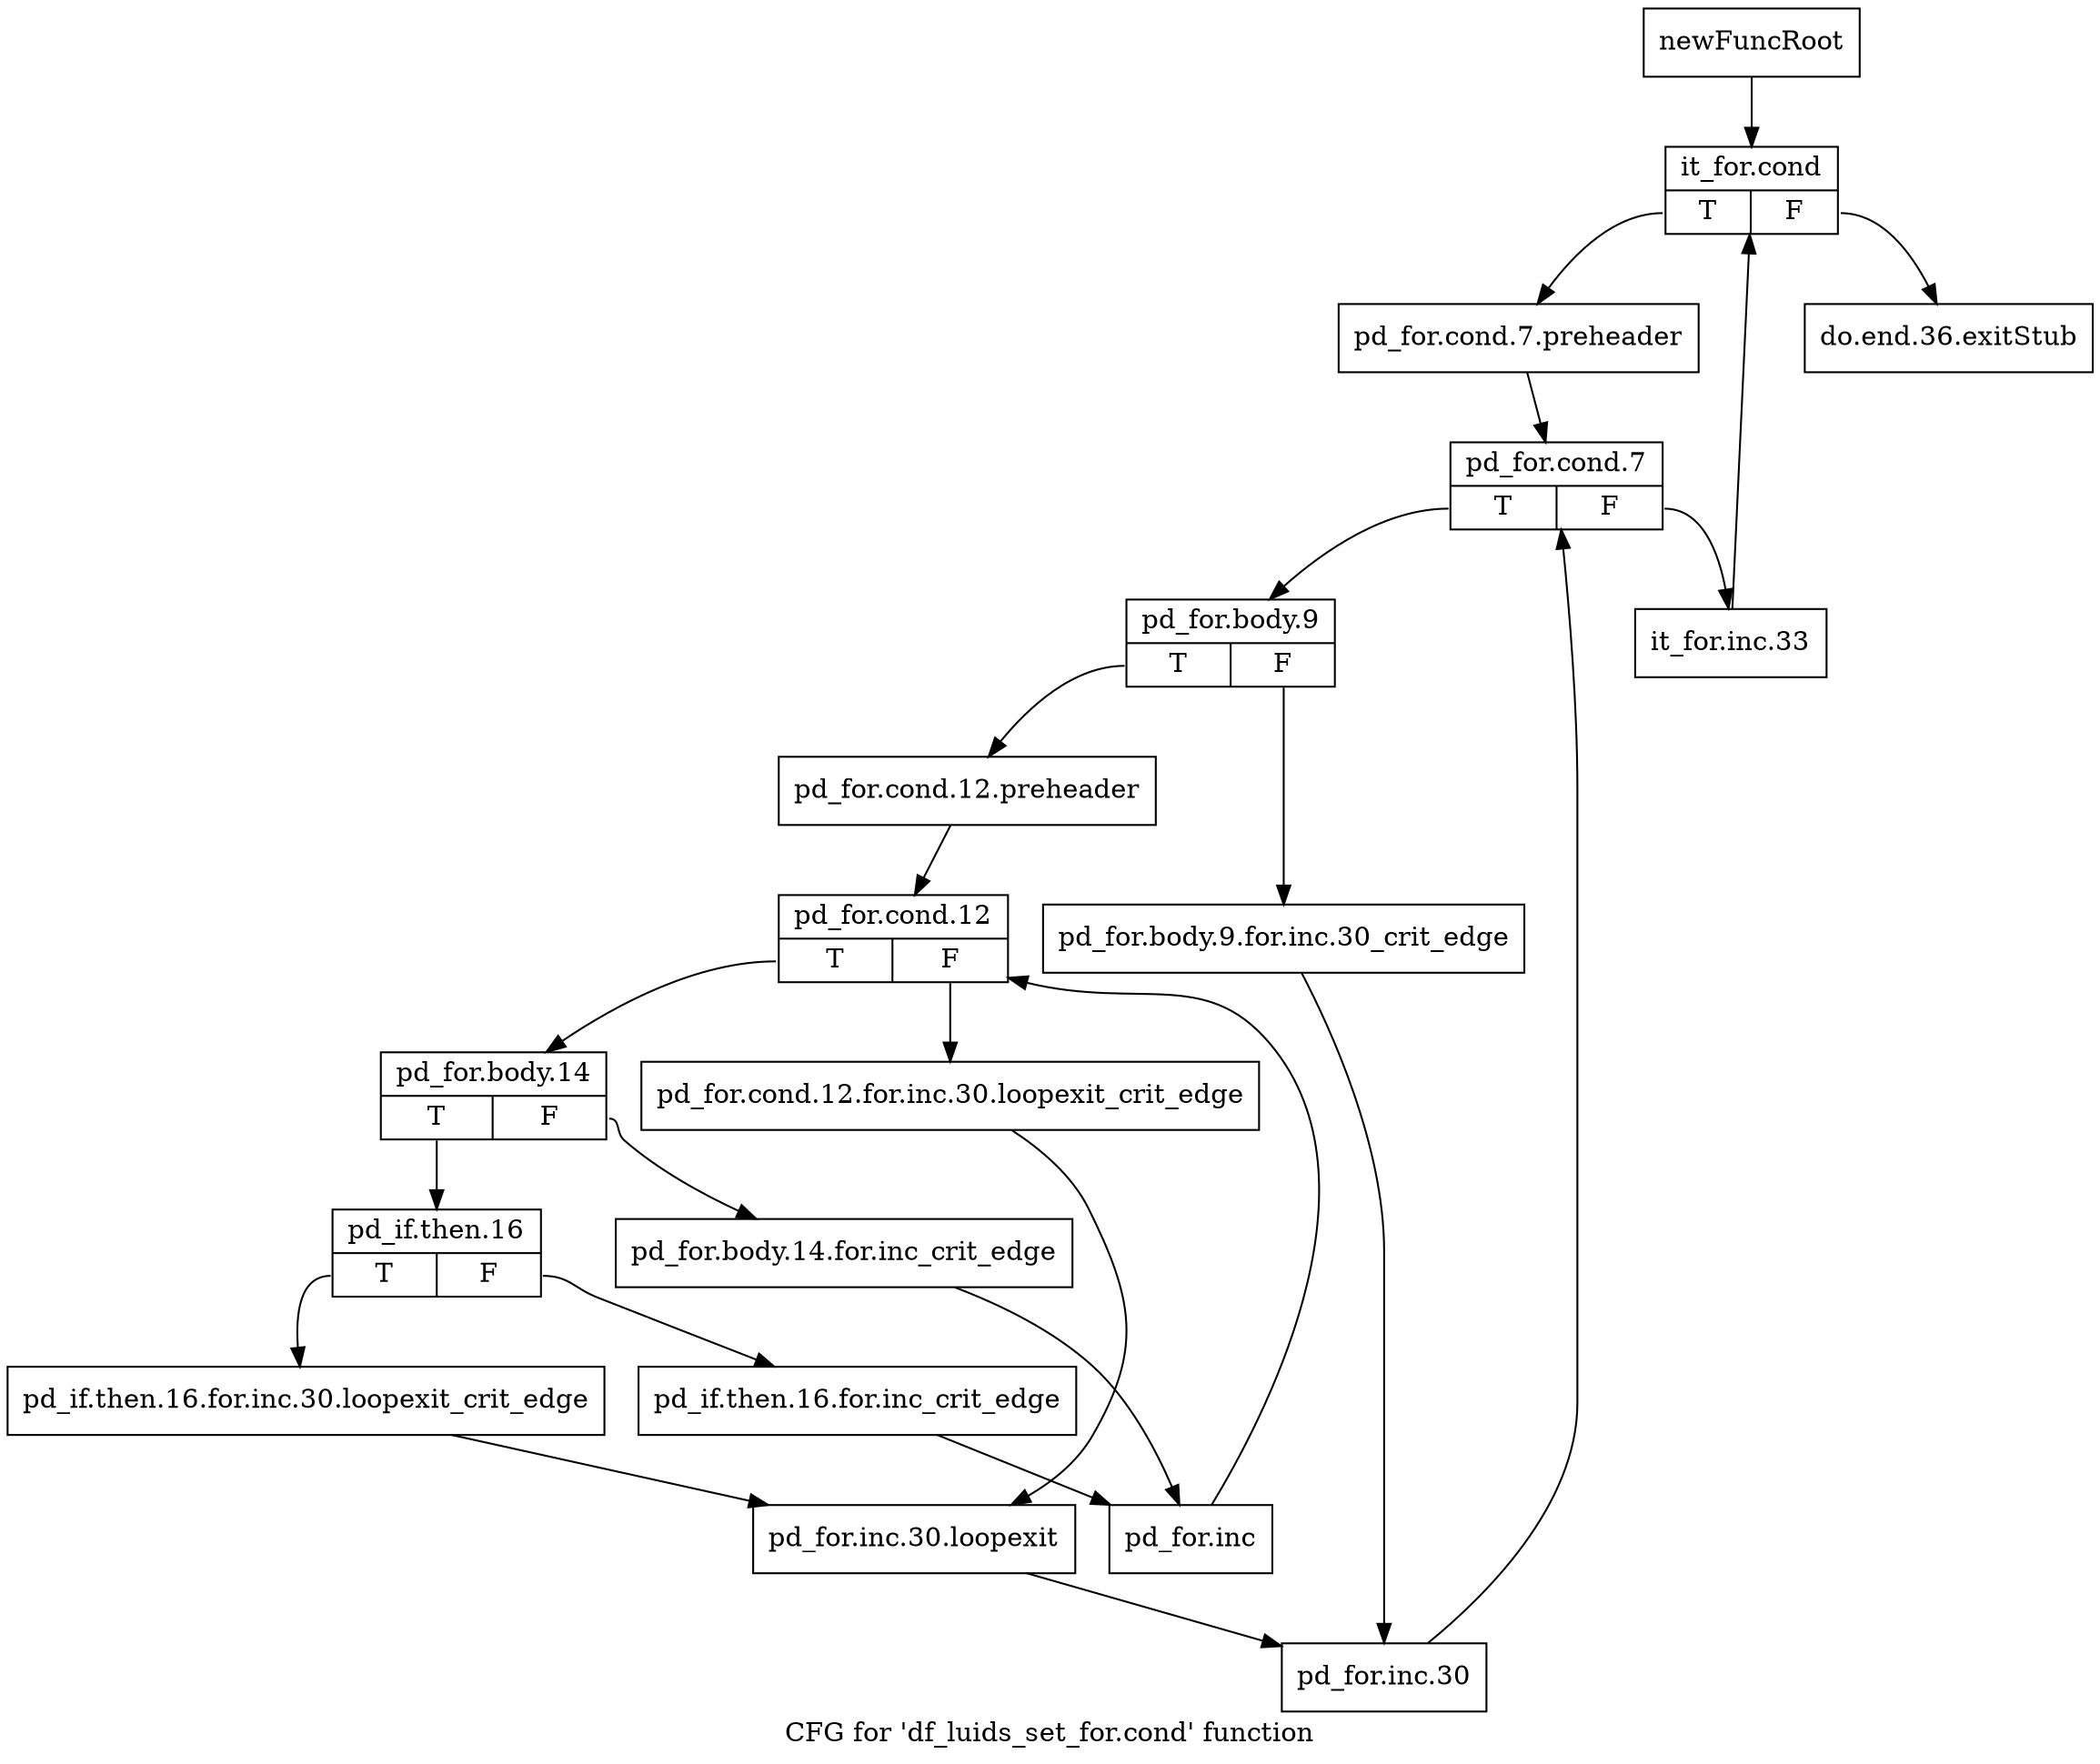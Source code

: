digraph "CFG for 'df_luids_set_for.cond' function" {
	label="CFG for 'df_luids_set_for.cond' function";

	Node0xab0b9f0 [shape=record,label="{newFuncRoot}"];
	Node0xab0b9f0 -> Node0xab0ba90;
	Node0xab0ba40 [shape=record,label="{do.end.36.exitStub}"];
	Node0xab0ba90 [shape=record,label="{it_for.cond|{<s0>T|<s1>F}}"];
	Node0xab0ba90:s0 -> Node0xab0bae0;
	Node0xab0ba90:s1 -> Node0xab0ba40;
	Node0xab0bae0 [shape=record,label="{pd_for.cond.7.preheader}"];
	Node0xab0bae0 -> Node0xab0bb30;
	Node0xab0bb30 [shape=record,label="{pd_for.cond.7|{<s0>T|<s1>F}}"];
	Node0xab0bb30:s0 -> Node0xab0bbd0;
	Node0xab0bb30:s1 -> Node0xab0bb80;
	Node0xab0bb80 [shape=record,label="{it_for.inc.33}"];
	Node0xab0bb80 -> Node0xab0ba90;
	Node0xab0bbd0 [shape=record,label="{pd_for.body.9|{<s0>T|<s1>F}}"];
	Node0xab0bbd0:s0 -> Node0xab0bc70;
	Node0xab0bbd0:s1 -> Node0xab0bc20;
	Node0xab0bc20 [shape=record,label="{pd_for.body.9.for.inc.30_crit_edge}"];
	Node0xab0bc20 -> Node0xab0bf90;
	Node0xab0bc70 [shape=record,label="{pd_for.cond.12.preheader}"];
	Node0xab0bc70 -> Node0xab0bcc0;
	Node0xab0bcc0 [shape=record,label="{pd_for.cond.12|{<s0>T|<s1>F}}"];
	Node0xab0bcc0:s0 -> Node0xab0bd60;
	Node0xab0bcc0:s1 -> Node0xab0bd10;
	Node0xab0bd10 [shape=record,label="{pd_for.cond.12.for.inc.30.loopexit_crit_edge}"];
	Node0xab0bd10 -> Node0xab0bf40;
	Node0xab0bd60 [shape=record,label="{pd_for.body.14|{<s0>T|<s1>F}}"];
	Node0xab0bd60:s0 -> Node0xab0be00;
	Node0xab0bd60:s1 -> Node0xab0bdb0;
	Node0xab0bdb0 [shape=record,label="{pd_for.body.14.for.inc_crit_edge}"];
	Node0xab0bdb0 -> Node0xab0bea0;
	Node0xab0be00 [shape=record,label="{pd_if.then.16|{<s0>T|<s1>F}}"];
	Node0xab0be00:s0 -> Node0xab0bef0;
	Node0xab0be00:s1 -> Node0xab0be50;
	Node0xab0be50 [shape=record,label="{pd_if.then.16.for.inc_crit_edge}"];
	Node0xab0be50 -> Node0xab0bea0;
	Node0xab0bea0 [shape=record,label="{pd_for.inc}"];
	Node0xab0bea0 -> Node0xab0bcc0;
	Node0xab0bef0 [shape=record,label="{pd_if.then.16.for.inc.30.loopexit_crit_edge}"];
	Node0xab0bef0 -> Node0xab0bf40;
	Node0xab0bf40 [shape=record,label="{pd_for.inc.30.loopexit}"];
	Node0xab0bf40 -> Node0xab0bf90;
	Node0xab0bf90 [shape=record,label="{pd_for.inc.30}"];
	Node0xab0bf90 -> Node0xab0bb30;
}

